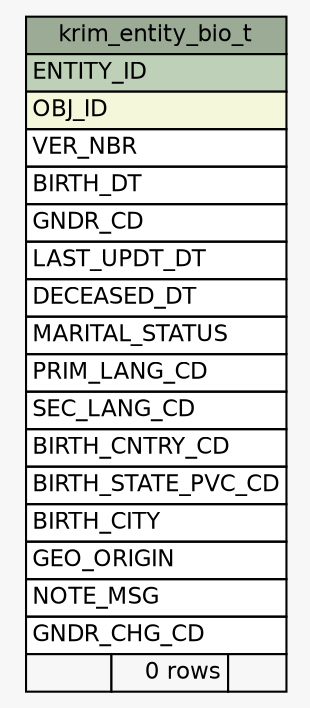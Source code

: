 // dot 2.28.0 on Mac OS X 10.7.2
// SchemaSpy rev 590
digraph "krim_entity_bio_t" {
  graph [
    rankdir="RL"
    bgcolor="#f7f7f7"
    nodesep="0.18"
    ranksep="0.46"
    fontname="Helvetica"
    fontsize="11"
  ];
  node [
    fontname="Helvetica"
    fontsize="11"
    shape="plaintext"
  ];
  edge [
    arrowsize="0.8"
  ];
  "krim_entity_bio_t" [
    label=<
    <TABLE BORDER="0" CELLBORDER="1" CELLSPACING="0" BGCOLOR="#ffffff">
      <TR><TD COLSPAN="3" BGCOLOR="#9bab96" ALIGN="CENTER">krim_entity_bio_t</TD></TR>
      <TR><TD PORT="ENTITY_ID" COLSPAN="3" BGCOLOR="#bed1b8" ALIGN="LEFT">ENTITY_ID</TD></TR>
      <TR><TD PORT="OBJ_ID" COLSPAN="3" BGCOLOR="#f4f7da" ALIGN="LEFT">OBJ_ID</TD></TR>
      <TR><TD PORT="VER_NBR" COLSPAN="3" ALIGN="LEFT">VER_NBR</TD></TR>
      <TR><TD PORT="BIRTH_DT" COLSPAN="3" ALIGN="LEFT">BIRTH_DT</TD></TR>
      <TR><TD PORT="GNDR_CD" COLSPAN="3" ALIGN="LEFT">GNDR_CD</TD></TR>
      <TR><TD PORT="LAST_UPDT_DT" COLSPAN="3" ALIGN="LEFT">LAST_UPDT_DT</TD></TR>
      <TR><TD PORT="DECEASED_DT" COLSPAN="3" ALIGN="LEFT">DECEASED_DT</TD></TR>
      <TR><TD PORT="MARITAL_STATUS" COLSPAN="3" ALIGN="LEFT">MARITAL_STATUS</TD></TR>
      <TR><TD PORT="PRIM_LANG_CD" COLSPAN="3" ALIGN="LEFT">PRIM_LANG_CD</TD></TR>
      <TR><TD PORT="SEC_LANG_CD" COLSPAN="3" ALIGN="LEFT">SEC_LANG_CD</TD></TR>
      <TR><TD PORT="BIRTH_CNTRY_CD" COLSPAN="3" ALIGN="LEFT">BIRTH_CNTRY_CD</TD></TR>
      <TR><TD PORT="BIRTH_STATE_PVC_CD" COLSPAN="3" ALIGN="LEFT">BIRTH_STATE_PVC_CD</TD></TR>
      <TR><TD PORT="BIRTH_CITY" COLSPAN="3" ALIGN="LEFT">BIRTH_CITY</TD></TR>
      <TR><TD PORT="GEO_ORIGIN" COLSPAN="3" ALIGN="LEFT">GEO_ORIGIN</TD></TR>
      <TR><TD PORT="NOTE_MSG" COLSPAN="3" ALIGN="LEFT">NOTE_MSG</TD></TR>
      <TR><TD PORT="GNDR_CHG_CD" COLSPAN="3" ALIGN="LEFT">GNDR_CHG_CD</TD></TR>
      <TR><TD ALIGN="LEFT" BGCOLOR="#f7f7f7">  </TD><TD ALIGN="RIGHT" BGCOLOR="#f7f7f7">0 rows</TD><TD ALIGN="RIGHT" BGCOLOR="#f7f7f7">  </TD></TR>
    </TABLE>>
    URL="tables/krim_entity_bio_t.html"
    tooltip="krim_entity_bio_t"
  ];
}

